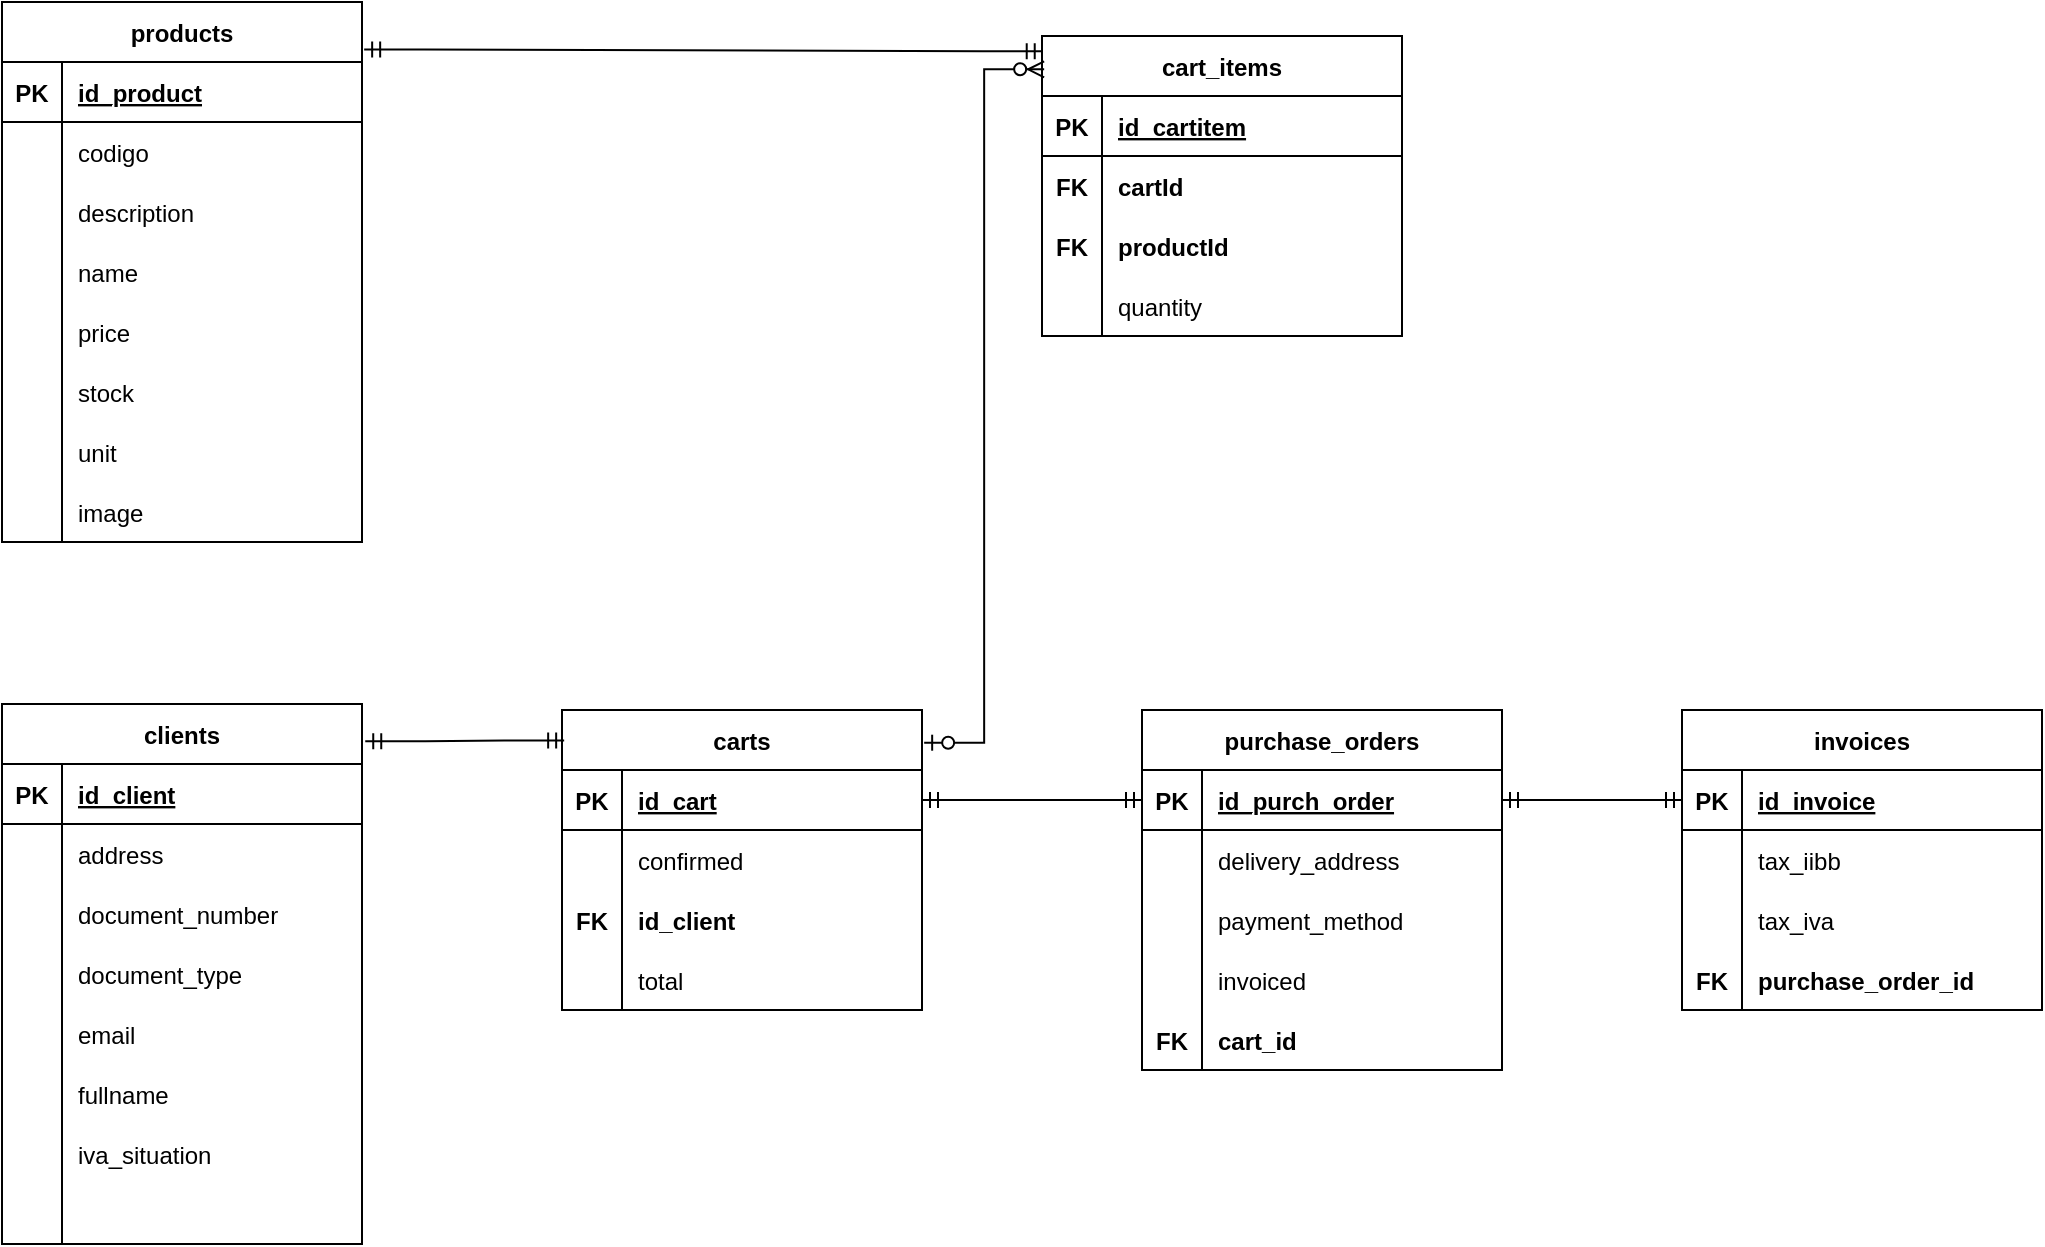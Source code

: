<mxfile version="20.8.10" type="device"><diagram id="C5RBs43oDa-KdzZeNtuy" name="Page-1"><mxGraphModel dx="1461" dy="743" grid="1" gridSize="10" guides="1" tooltips="1" connect="1" arrows="1" fold="1" page="1" pageScale="1" pageWidth="827" pageHeight="1169" math="0" shadow="0"><root><mxCell id="WIyWlLk6GJQsqaUBKTNV-0"/><mxCell id="WIyWlLk6GJQsqaUBKTNV-1" parent="WIyWlLk6GJQsqaUBKTNV-0"/><mxCell id="dg1LwQKGSQpWpgIX93g--13" value="products" style="shape=table;startSize=30;container=1;collapsible=1;childLayout=tableLayout;fixedRows=1;rowLines=0;fontStyle=1;align=center;resizeLast=1;" parent="WIyWlLk6GJQsqaUBKTNV-1" vertex="1"><mxGeometry x="270" y="50" width="180" height="270" as="geometry"/></mxCell><mxCell id="dg1LwQKGSQpWpgIX93g--14" value="" style="shape=tableRow;horizontal=0;startSize=0;swimlaneHead=0;swimlaneBody=0;fillColor=none;collapsible=0;dropTarget=0;points=[[0,0.5],[1,0.5]];portConstraint=eastwest;top=0;left=0;right=0;bottom=1;" parent="dg1LwQKGSQpWpgIX93g--13" vertex="1"><mxGeometry y="30" width="180" height="30" as="geometry"/></mxCell><mxCell id="dg1LwQKGSQpWpgIX93g--15" value="PK" style="shape=partialRectangle;connectable=0;fillColor=none;top=0;left=0;bottom=0;right=0;fontStyle=1;overflow=hidden;" parent="dg1LwQKGSQpWpgIX93g--14" vertex="1"><mxGeometry width="30" height="30" as="geometry"><mxRectangle width="30" height="30" as="alternateBounds"/></mxGeometry></mxCell><mxCell id="dg1LwQKGSQpWpgIX93g--16" value="id_product" style="shape=partialRectangle;connectable=0;fillColor=none;top=0;left=0;bottom=0;right=0;align=left;spacingLeft=6;fontStyle=5;overflow=hidden;" parent="dg1LwQKGSQpWpgIX93g--14" vertex="1"><mxGeometry x="30" width="150" height="30" as="geometry"><mxRectangle width="150" height="30" as="alternateBounds"/></mxGeometry></mxCell><mxCell id="dg1LwQKGSQpWpgIX93g--17" value="" style="shape=tableRow;horizontal=0;startSize=0;swimlaneHead=0;swimlaneBody=0;fillColor=none;collapsible=0;dropTarget=0;points=[[0,0.5],[1,0.5]];portConstraint=eastwest;top=0;left=0;right=0;bottom=0;" parent="dg1LwQKGSQpWpgIX93g--13" vertex="1"><mxGeometry y="60" width="180" height="30" as="geometry"/></mxCell><mxCell id="dg1LwQKGSQpWpgIX93g--18" value="" style="shape=partialRectangle;connectable=0;fillColor=none;top=0;left=0;bottom=0;right=0;editable=1;overflow=hidden;" parent="dg1LwQKGSQpWpgIX93g--17" vertex="1"><mxGeometry width="30" height="30" as="geometry"><mxRectangle width="30" height="30" as="alternateBounds"/></mxGeometry></mxCell><mxCell id="dg1LwQKGSQpWpgIX93g--19" value="codigo" style="shape=partialRectangle;connectable=0;fillColor=none;top=0;left=0;bottom=0;right=0;align=left;spacingLeft=6;overflow=hidden;" parent="dg1LwQKGSQpWpgIX93g--17" vertex="1"><mxGeometry x="30" width="150" height="30" as="geometry"><mxRectangle width="150" height="30" as="alternateBounds"/></mxGeometry></mxCell><mxCell id="dg1LwQKGSQpWpgIX93g--20" value="" style="shape=tableRow;horizontal=0;startSize=0;swimlaneHead=0;swimlaneBody=0;fillColor=none;collapsible=0;dropTarget=0;points=[[0,0.5],[1,0.5]];portConstraint=eastwest;top=0;left=0;right=0;bottom=0;" parent="dg1LwQKGSQpWpgIX93g--13" vertex="1"><mxGeometry y="90" width="180" height="30" as="geometry"/></mxCell><mxCell id="dg1LwQKGSQpWpgIX93g--21" value="" style="shape=partialRectangle;connectable=0;fillColor=none;top=0;left=0;bottom=0;right=0;editable=1;overflow=hidden;" parent="dg1LwQKGSQpWpgIX93g--20" vertex="1"><mxGeometry width="30" height="30" as="geometry"><mxRectangle width="30" height="30" as="alternateBounds"/></mxGeometry></mxCell><mxCell id="dg1LwQKGSQpWpgIX93g--22" value="description" style="shape=partialRectangle;connectable=0;fillColor=none;top=0;left=0;bottom=0;right=0;align=left;spacingLeft=6;overflow=hidden;" parent="dg1LwQKGSQpWpgIX93g--20" vertex="1"><mxGeometry x="30" width="150" height="30" as="geometry"><mxRectangle width="150" height="30" as="alternateBounds"/></mxGeometry></mxCell><mxCell id="dg1LwQKGSQpWpgIX93g--23" value="" style="shape=tableRow;horizontal=0;startSize=0;swimlaneHead=0;swimlaneBody=0;fillColor=none;collapsible=0;dropTarget=0;points=[[0,0.5],[1,0.5]];portConstraint=eastwest;top=0;left=0;right=0;bottom=0;" parent="dg1LwQKGSQpWpgIX93g--13" vertex="1"><mxGeometry y="120" width="180" height="30" as="geometry"/></mxCell><mxCell id="dg1LwQKGSQpWpgIX93g--24" value="" style="shape=partialRectangle;connectable=0;fillColor=none;top=0;left=0;bottom=0;right=0;editable=1;overflow=hidden;" parent="dg1LwQKGSQpWpgIX93g--23" vertex="1"><mxGeometry width="30" height="30" as="geometry"><mxRectangle width="30" height="30" as="alternateBounds"/></mxGeometry></mxCell><mxCell id="dg1LwQKGSQpWpgIX93g--25" value="name" style="shape=partialRectangle;connectable=0;fillColor=none;top=0;left=0;bottom=0;right=0;align=left;spacingLeft=6;overflow=hidden;" parent="dg1LwQKGSQpWpgIX93g--23" vertex="1"><mxGeometry x="30" width="150" height="30" as="geometry"><mxRectangle width="150" height="30" as="alternateBounds"/></mxGeometry></mxCell><mxCell id="KnSRFt2rl6752zIEKB5E-8" style="shape=tableRow;horizontal=0;startSize=0;swimlaneHead=0;swimlaneBody=0;fillColor=none;collapsible=0;dropTarget=0;points=[[0,0.5],[1,0.5]];portConstraint=eastwest;top=0;left=0;right=0;bottom=0;" parent="dg1LwQKGSQpWpgIX93g--13" vertex="1"><mxGeometry y="150" width="180" height="30" as="geometry"/></mxCell><mxCell id="KnSRFt2rl6752zIEKB5E-9" style="shape=partialRectangle;connectable=0;fillColor=none;top=0;left=0;bottom=0;right=0;editable=1;overflow=hidden;" parent="KnSRFt2rl6752zIEKB5E-8" vertex="1"><mxGeometry width="30" height="30" as="geometry"><mxRectangle width="30" height="30" as="alternateBounds"/></mxGeometry></mxCell><mxCell id="KnSRFt2rl6752zIEKB5E-10" value="price" style="shape=partialRectangle;connectable=0;fillColor=none;top=0;left=0;bottom=0;right=0;align=left;spacingLeft=6;overflow=hidden;" parent="KnSRFt2rl6752zIEKB5E-8" vertex="1"><mxGeometry x="30" width="150" height="30" as="geometry"><mxRectangle width="150" height="30" as="alternateBounds"/></mxGeometry></mxCell><mxCell id="KnSRFt2rl6752zIEKB5E-5" style="shape=tableRow;horizontal=0;startSize=0;swimlaneHead=0;swimlaneBody=0;fillColor=none;collapsible=0;dropTarget=0;points=[[0,0.5],[1,0.5]];portConstraint=eastwest;top=0;left=0;right=0;bottom=0;" parent="dg1LwQKGSQpWpgIX93g--13" vertex="1"><mxGeometry y="180" width="180" height="30" as="geometry"/></mxCell><mxCell id="KnSRFt2rl6752zIEKB5E-6" style="shape=partialRectangle;connectable=0;fillColor=none;top=0;left=0;bottom=0;right=0;editable=1;overflow=hidden;" parent="KnSRFt2rl6752zIEKB5E-5" vertex="1"><mxGeometry width="30" height="30" as="geometry"><mxRectangle width="30" height="30" as="alternateBounds"/></mxGeometry></mxCell><mxCell id="KnSRFt2rl6752zIEKB5E-7" value="stock" style="shape=partialRectangle;connectable=0;fillColor=none;top=0;left=0;bottom=0;right=0;align=left;spacingLeft=6;overflow=hidden;" parent="KnSRFt2rl6752zIEKB5E-5" vertex="1"><mxGeometry x="30" width="150" height="30" as="geometry"><mxRectangle width="150" height="30" as="alternateBounds"/></mxGeometry></mxCell><mxCell id="KnSRFt2rl6752zIEKB5E-2" style="shape=tableRow;horizontal=0;startSize=0;swimlaneHead=0;swimlaneBody=0;fillColor=none;collapsible=0;dropTarget=0;points=[[0,0.5],[1,0.5]];portConstraint=eastwest;top=0;left=0;right=0;bottom=0;" parent="dg1LwQKGSQpWpgIX93g--13" vertex="1"><mxGeometry y="210" width="180" height="30" as="geometry"/></mxCell><mxCell id="KnSRFt2rl6752zIEKB5E-3" style="shape=partialRectangle;connectable=0;fillColor=none;top=0;left=0;bottom=0;right=0;editable=1;overflow=hidden;" parent="KnSRFt2rl6752zIEKB5E-2" vertex="1"><mxGeometry width="30" height="30" as="geometry"><mxRectangle width="30" height="30" as="alternateBounds"/></mxGeometry></mxCell><mxCell id="KnSRFt2rl6752zIEKB5E-4" value="unit" style="shape=partialRectangle;connectable=0;fillColor=none;top=0;left=0;bottom=0;right=0;align=left;spacingLeft=6;overflow=hidden;" parent="KnSRFt2rl6752zIEKB5E-2" vertex="1"><mxGeometry x="30" width="150" height="30" as="geometry"><mxRectangle width="150" height="30" as="alternateBounds"/></mxGeometry></mxCell><mxCell id="KnSRFt2rl6752zIEKB5E-24" style="shape=tableRow;horizontal=0;startSize=0;swimlaneHead=0;swimlaneBody=0;fillColor=none;collapsible=0;dropTarget=0;points=[[0,0.5],[1,0.5]];portConstraint=eastwest;top=0;left=0;right=0;bottom=0;" parent="dg1LwQKGSQpWpgIX93g--13" vertex="1"><mxGeometry y="240" width="180" height="30" as="geometry"/></mxCell><mxCell id="KnSRFt2rl6752zIEKB5E-25" value="" style="shape=partialRectangle;connectable=0;fillColor=none;top=0;left=0;bottom=0;right=0;editable=1;overflow=hidden;fontStyle=1" parent="KnSRFt2rl6752zIEKB5E-24" vertex="1"><mxGeometry width="30" height="30" as="geometry"><mxRectangle width="30" height="30" as="alternateBounds"/></mxGeometry></mxCell><mxCell id="KnSRFt2rl6752zIEKB5E-26" value="image" style="shape=partialRectangle;connectable=0;fillColor=none;top=0;left=0;bottom=0;right=0;align=left;spacingLeft=6;overflow=hidden;fontStyle=0" parent="KnSRFt2rl6752zIEKB5E-24" vertex="1"><mxGeometry x="30" width="150" height="30" as="geometry"><mxRectangle width="150" height="30" as="alternateBounds"/></mxGeometry></mxCell><mxCell id="dg1LwQKGSQpWpgIX93g--43" value="clients" style="shape=table;startSize=30;container=1;collapsible=1;childLayout=tableLayout;fixedRows=1;rowLines=0;fontStyle=1;align=center;resizeLast=1;" parent="WIyWlLk6GJQsqaUBKTNV-1" vertex="1"><mxGeometry x="270" y="401" width="180" height="270" as="geometry"/></mxCell><mxCell id="dg1LwQKGSQpWpgIX93g--44" value="" style="shape=tableRow;horizontal=0;startSize=0;swimlaneHead=0;swimlaneBody=0;fillColor=none;collapsible=0;dropTarget=0;points=[[0,0.5],[1,0.5]];portConstraint=eastwest;top=0;left=0;right=0;bottom=1;" parent="dg1LwQKGSQpWpgIX93g--43" vertex="1"><mxGeometry y="30" width="180" height="30" as="geometry"/></mxCell><mxCell id="dg1LwQKGSQpWpgIX93g--45" value="PK" style="shape=partialRectangle;connectable=0;fillColor=none;top=0;left=0;bottom=0;right=0;fontStyle=1;overflow=hidden;" parent="dg1LwQKGSQpWpgIX93g--44" vertex="1"><mxGeometry width="30" height="30" as="geometry"><mxRectangle width="30" height="30" as="alternateBounds"/></mxGeometry></mxCell><mxCell id="dg1LwQKGSQpWpgIX93g--46" value="id_client" style="shape=partialRectangle;connectable=0;fillColor=none;top=0;left=0;bottom=0;right=0;align=left;spacingLeft=6;fontStyle=5;overflow=hidden;" parent="dg1LwQKGSQpWpgIX93g--44" vertex="1"><mxGeometry x="30" width="150" height="30" as="geometry"><mxRectangle width="150" height="30" as="alternateBounds"/></mxGeometry></mxCell><mxCell id="dg1LwQKGSQpWpgIX93g--47" value="" style="shape=tableRow;horizontal=0;startSize=0;swimlaneHead=0;swimlaneBody=0;fillColor=none;collapsible=0;dropTarget=0;points=[[0,0.5],[1,0.5]];portConstraint=eastwest;top=0;left=0;right=0;bottom=0;" parent="dg1LwQKGSQpWpgIX93g--43" vertex="1"><mxGeometry y="60" width="180" height="30" as="geometry"/></mxCell><mxCell id="dg1LwQKGSQpWpgIX93g--48" value="" style="shape=partialRectangle;connectable=0;fillColor=none;top=0;left=0;bottom=0;right=0;editable=1;overflow=hidden;" parent="dg1LwQKGSQpWpgIX93g--47" vertex="1"><mxGeometry width="30" height="30" as="geometry"><mxRectangle width="30" height="30" as="alternateBounds"/></mxGeometry></mxCell><mxCell id="dg1LwQKGSQpWpgIX93g--49" value="address" style="shape=partialRectangle;connectable=0;fillColor=none;top=0;left=0;bottom=0;right=0;align=left;spacingLeft=6;overflow=hidden;" parent="dg1LwQKGSQpWpgIX93g--47" vertex="1"><mxGeometry x="30" width="150" height="30" as="geometry"><mxRectangle width="150" height="30" as="alternateBounds"/></mxGeometry></mxCell><mxCell id="dg1LwQKGSQpWpgIX93g--50" value="" style="shape=tableRow;horizontal=0;startSize=0;swimlaneHead=0;swimlaneBody=0;fillColor=none;collapsible=0;dropTarget=0;points=[[0,0.5],[1,0.5]];portConstraint=eastwest;top=0;left=0;right=0;bottom=0;" parent="dg1LwQKGSQpWpgIX93g--43" vertex="1"><mxGeometry y="90" width="180" height="30" as="geometry"/></mxCell><mxCell id="dg1LwQKGSQpWpgIX93g--51" value="" style="shape=partialRectangle;connectable=0;fillColor=none;top=0;left=0;bottom=0;right=0;editable=1;overflow=hidden;" parent="dg1LwQKGSQpWpgIX93g--50" vertex="1"><mxGeometry width="30" height="30" as="geometry"><mxRectangle width="30" height="30" as="alternateBounds"/></mxGeometry></mxCell><mxCell id="dg1LwQKGSQpWpgIX93g--52" value="document_number" style="shape=partialRectangle;connectable=0;fillColor=none;top=0;left=0;bottom=0;right=0;align=left;spacingLeft=6;overflow=hidden;" parent="dg1LwQKGSQpWpgIX93g--50" vertex="1"><mxGeometry x="30" width="150" height="30" as="geometry"><mxRectangle width="150" height="30" as="alternateBounds"/></mxGeometry></mxCell><mxCell id="dg1LwQKGSQpWpgIX93g--53" value="" style="shape=tableRow;horizontal=0;startSize=0;swimlaneHead=0;swimlaneBody=0;fillColor=none;collapsible=0;dropTarget=0;points=[[0,0.5],[1,0.5]];portConstraint=eastwest;top=0;left=0;right=0;bottom=0;" parent="dg1LwQKGSQpWpgIX93g--43" vertex="1"><mxGeometry y="120" width="180" height="30" as="geometry"/></mxCell><mxCell id="dg1LwQKGSQpWpgIX93g--54" value="" style="shape=partialRectangle;connectable=0;fillColor=none;top=0;left=0;bottom=0;right=0;editable=1;overflow=hidden;" parent="dg1LwQKGSQpWpgIX93g--53" vertex="1"><mxGeometry width="30" height="30" as="geometry"><mxRectangle width="30" height="30" as="alternateBounds"/></mxGeometry></mxCell><mxCell id="dg1LwQKGSQpWpgIX93g--55" value="document_type" style="shape=partialRectangle;connectable=0;fillColor=none;top=0;left=0;bottom=0;right=0;align=left;spacingLeft=6;overflow=hidden;" parent="dg1LwQKGSQpWpgIX93g--53" vertex="1"><mxGeometry x="30" width="150" height="30" as="geometry"><mxRectangle width="150" height="30" as="alternateBounds"/></mxGeometry></mxCell><mxCell id="KnSRFt2rl6752zIEKB5E-17" style="shape=tableRow;horizontal=0;startSize=0;swimlaneHead=0;swimlaneBody=0;fillColor=none;collapsible=0;dropTarget=0;points=[[0,0.5],[1,0.5]];portConstraint=eastwest;top=0;left=0;right=0;bottom=0;" parent="dg1LwQKGSQpWpgIX93g--43" vertex="1"><mxGeometry y="150" width="180" height="30" as="geometry"/></mxCell><mxCell id="KnSRFt2rl6752zIEKB5E-18" style="shape=partialRectangle;connectable=0;fillColor=none;top=0;left=0;bottom=0;right=0;editable=1;overflow=hidden;" parent="KnSRFt2rl6752zIEKB5E-17" vertex="1"><mxGeometry width="30" height="30" as="geometry"><mxRectangle width="30" height="30" as="alternateBounds"/></mxGeometry></mxCell><mxCell id="KnSRFt2rl6752zIEKB5E-19" value="email" style="shape=partialRectangle;connectable=0;fillColor=none;top=0;left=0;bottom=0;right=0;align=left;spacingLeft=6;overflow=hidden;" parent="KnSRFt2rl6752zIEKB5E-17" vertex="1"><mxGeometry x="30" width="150" height="30" as="geometry"><mxRectangle width="150" height="30" as="alternateBounds"/></mxGeometry></mxCell><mxCell id="KnSRFt2rl6752zIEKB5E-14" style="shape=tableRow;horizontal=0;startSize=0;swimlaneHead=0;swimlaneBody=0;fillColor=none;collapsible=0;dropTarget=0;points=[[0,0.5],[1,0.5]];portConstraint=eastwest;top=0;left=0;right=0;bottom=0;" parent="dg1LwQKGSQpWpgIX93g--43" vertex="1"><mxGeometry y="180" width="180" height="30" as="geometry"/></mxCell><mxCell id="KnSRFt2rl6752zIEKB5E-15" style="shape=partialRectangle;connectable=0;fillColor=none;top=0;left=0;bottom=0;right=0;editable=1;overflow=hidden;" parent="KnSRFt2rl6752zIEKB5E-14" vertex="1"><mxGeometry width="30" height="30" as="geometry"><mxRectangle width="30" height="30" as="alternateBounds"/></mxGeometry></mxCell><mxCell id="KnSRFt2rl6752zIEKB5E-16" value="fullname" style="shape=partialRectangle;connectable=0;fillColor=none;top=0;left=0;bottom=0;right=0;align=left;spacingLeft=6;overflow=hidden;" parent="KnSRFt2rl6752zIEKB5E-14" vertex="1"><mxGeometry x="30" width="150" height="30" as="geometry"><mxRectangle width="150" height="30" as="alternateBounds"/></mxGeometry></mxCell><mxCell id="KnSRFt2rl6752zIEKB5E-11" style="shape=tableRow;horizontal=0;startSize=0;swimlaneHead=0;swimlaneBody=0;fillColor=none;collapsible=0;dropTarget=0;points=[[0,0.5],[1,0.5]];portConstraint=eastwest;top=0;left=0;right=0;bottom=0;" parent="dg1LwQKGSQpWpgIX93g--43" vertex="1"><mxGeometry y="210" width="180" height="30" as="geometry"/></mxCell><mxCell id="KnSRFt2rl6752zIEKB5E-12" style="shape=partialRectangle;connectable=0;fillColor=none;top=0;left=0;bottom=0;right=0;editable=1;overflow=hidden;" parent="KnSRFt2rl6752zIEKB5E-11" vertex="1"><mxGeometry width="30" height="30" as="geometry"><mxRectangle width="30" height="30" as="alternateBounds"/></mxGeometry></mxCell><mxCell id="KnSRFt2rl6752zIEKB5E-13" value="iva_situation" style="shape=partialRectangle;connectable=0;fillColor=none;top=0;left=0;bottom=0;right=0;align=left;spacingLeft=6;overflow=hidden;" parent="KnSRFt2rl6752zIEKB5E-11" vertex="1"><mxGeometry x="30" width="150" height="30" as="geometry"><mxRectangle width="150" height="30" as="alternateBounds"/></mxGeometry></mxCell><mxCell id="KnSRFt2rl6752zIEKB5E-27" style="shape=tableRow;horizontal=0;startSize=0;swimlaneHead=0;swimlaneBody=0;fillColor=none;collapsible=0;dropTarget=0;points=[[0,0.5],[1,0.5]];portConstraint=eastwest;top=0;left=0;right=0;bottom=0;" parent="dg1LwQKGSQpWpgIX93g--43" vertex="1"><mxGeometry y="240" width="180" height="30" as="geometry"/></mxCell><mxCell id="KnSRFt2rl6752zIEKB5E-28" value="" style="shape=partialRectangle;connectable=0;fillColor=none;top=0;left=0;bottom=0;right=0;editable=1;overflow=hidden;fontStyle=1" parent="KnSRFt2rl6752zIEKB5E-27" vertex="1"><mxGeometry width="30" height="30" as="geometry"><mxRectangle width="30" height="30" as="alternateBounds"/></mxGeometry></mxCell><mxCell id="KnSRFt2rl6752zIEKB5E-29" value="" style="shape=partialRectangle;connectable=0;fillColor=none;top=0;left=0;bottom=0;right=0;align=left;spacingLeft=6;overflow=hidden;" parent="KnSRFt2rl6752zIEKB5E-27" vertex="1"><mxGeometry x="30" width="150" height="30" as="geometry"><mxRectangle width="150" height="30" as="alternateBounds"/></mxGeometry></mxCell><mxCell id="dg1LwQKGSQpWpgIX93g--133" value="carts" style="shape=table;startSize=30;container=1;collapsible=1;childLayout=tableLayout;fixedRows=1;rowLines=0;fontStyle=1;align=center;resizeLast=1;" parent="WIyWlLk6GJQsqaUBKTNV-1" vertex="1"><mxGeometry x="550" y="404" width="180" height="150" as="geometry"/></mxCell><mxCell id="dg1LwQKGSQpWpgIX93g--134" value="" style="shape=tableRow;horizontal=0;startSize=0;swimlaneHead=0;swimlaneBody=0;fillColor=none;collapsible=0;dropTarget=0;points=[[0,0.5],[1,0.5]];portConstraint=eastwest;top=0;left=0;right=0;bottom=1;" parent="dg1LwQKGSQpWpgIX93g--133" vertex="1"><mxGeometry y="30" width="180" height="30" as="geometry"/></mxCell><mxCell id="dg1LwQKGSQpWpgIX93g--135" value="PK" style="shape=partialRectangle;connectable=0;fillColor=none;top=0;left=0;bottom=0;right=0;fontStyle=1;overflow=hidden;" parent="dg1LwQKGSQpWpgIX93g--134" vertex="1"><mxGeometry width="30" height="30" as="geometry"><mxRectangle width="30" height="30" as="alternateBounds"/></mxGeometry></mxCell><mxCell id="dg1LwQKGSQpWpgIX93g--136" value="id_cart" style="shape=partialRectangle;connectable=0;fillColor=none;top=0;left=0;bottom=0;right=0;align=left;spacingLeft=6;fontStyle=5;overflow=hidden;" parent="dg1LwQKGSQpWpgIX93g--134" vertex="1"><mxGeometry x="30" width="150" height="30" as="geometry"><mxRectangle width="150" height="30" as="alternateBounds"/></mxGeometry></mxCell><mxCell id="dg1LwQKGSQpWpgIX93g--137" value="" style="shape=tableRow;horizontal=0;startSize=0;swimlaneHead=0;swimlaneBody=0;fillColor=none;collapsible=0;dropTarget=0;points=[[0,0.5],[1,0.5]];portConstraint=eastwest;top=0;left=0;right=0;bottom=0;" parent="dg1LwQKGSQpWpgIX93g--133" vertex="1"><mxGeometry y="60" width="180" height="30" as="geometry"/></mxCell><mxCell id="dg1LwQKGSQpWpgIX93g--138" value="" style="shape=partialRectangle;connectable=0;fillColor=none;top=0;left=0;bottom=0;right=0;editable=1;overflow=hidden;" parent="dg1LwQKGSQpWpgIX93g--137" vertex="1"><mxGeometry width="30" height="30" as="geometry"><mxRectangle width="30" height="30" as="alternateBounds"/></mxGeometry></mxCell><mxCell id="dg1LwQKGSQpWpgIX93g--139" value="confirmed" style="shape=partialRectangle;connectable=0;fillColor=none;top=0;left=0;bottom=0;right=0;align=left;spacingLeft=6;overflow=hidden;" parent="dg1LwQKGSQpWpgIX93g--137" vertex="1"><mxGeometry x="30" width="150" height="30" as="geometry"><mxRectangle width="150" height="30" as="alternateBounds"/></mxGeometry></mxCell><mxCell id="dg1LwQKGSQpWpgIX93g--140" value="" style="shape=tableRow;horizontal=0;startSize=0;swimlaneHead=0;swimlaneBody=0;fillColor=none;collapsible=0;dropTarget=0;points=[[0,0.5],[1,0.5]];portConstraint=eastwest;top=0;left=0;right=0;bottom=0;" parent="dg1LwQKGSQpWpgIX93g--133" vertex="1"><mxGeometry y="90" width="180" height="30" as="geometry"/></mxCell><mxCell id="dg1LwQKGSQpWpgIX93g--141" value="FK" style="shape=partialRectangle;connectable=0;fillColor=none;top=0;left=0;bottom=0;right=0;editable=1;overflow=hidden;fontStyle=1" parent="dg1LwQKGSQpWpgIX93g--140" vertex="1"><mxGeometry width="30" height="30" as="geometry"><mxRectangle width="30" height="30" as="alternateBounds"/></mxGeometry></mxCell><mxCell id="dg1LwQKGSQpWpgIX93g--142" value="id_client" style="shape=partialRectangle;connectable=0;fillColor=none;top=0;left=0;bottom=0;right=0;align=left;spacingLeft=6;overflow=hidden;fontStyle=1" parent="dg1LwQKGSQpWpgIX93g--140" vertex="1"><mxGeometry x="30" width="150" height="30" as="geometry"><mxRectangle width="150" height="30" as="alternateBounds"/></mxGeometry></mxCell><mxCell id="dg1LwQKGSQpWpgIX93g--143" value="" style="shape=tableRow;horizontal=0;startSize=0;swimlaneHead=0;swimlaneBody=0;fillColor=none;collapsible=0;dropTarget=0;points=[[0,0.5],[1,0.5]];portConstraint=eastwest;top=0;left=0;right=0;bottom=0;" parent="dg1LwQKGSQpWpgIX93g--133" vertex="1"><mxGeometry y="120" width="180" height="30" as="geometry"/></mxCell><mxCell id="dg1LwQKGSQpWpgIX93g--144" value="" style="shape=partialRectangle;connectable=0;fillColor=none;top=0;left=0;bottom=0;right=0;editable=1;overflow=hidden;" parent="dg1LwQKGSQpWpgIX93g--143" vertex="1"><mxGeometry width="30" height="30" as="geometry"><mxRectangle width="30" height="30" as="alternateBounds"/></mxGeometry></mxCell><mxCell id="dg1LwQKGSQpWpgIX93g--145" value="total" style="shape=partialRectangle;connectable=0;fillColor=none;top=0;left=0;bottom=0;right=0;align=left;spacingLeft=6;overflow=hidden;" parent="dg1LwQKGSQpWpgIX93g--143" vertex="1"><mxGeometry x="30" width="150" height="30" as="geometry"><mxRectangle width="150" height="30" as="alternateBounds"/></mxGeometry></mxCell><mxCell id="dg1LwQKGSQpWpgIX93g--146" value="cart_items" style="shape=table;startSize=30;container=1;collapsible=1;childLayout=tableLayout;fixedRows=1;rowLines=0;fontStyle=1;align=center;resizeLast=1;" parent="WIyWlLk6GJQsqaUBKTNV-1" vertex="1"><mxGeometry x="790" y="67" width="180" height="150" as="geometry"/></mxCell><mxCell id="dg1LwQKGSQpWpgIX93g--147" value="" style="shape=tableRow;horizontal=0;startSize=0;swimlaneHead=0;swimlaneBody=0;fillColor=none;collapsible=0;dropTarget=0;points=[[0,0.5],[1,0.5]];portConstraint=eastwest;top=0;left=0;right=0;bottom=1;" parent="dg1LwQKGSQpWpgIX93g--146" vertex="1"><mxGeometry y="30" width="180" height="30" as="geometry"/></mxCell><mxCell id="dg1LwQKGSQpWpgIX93g--148" value="PK" style="shape=partialRectangle;connectable=0;fillColor=none;top=0;left=0;bottom=0;right=0;fontStyle=1;overflow=hidden;" parent="dg1LwQKGSQpWpgIX93g--147" vertex="1"><mxGeometry width="30" height="30" as="geometry"><mxRectangle width="30" height="30" as="alternateBounds"/></mxGeometry></mxCell><mxCell id="dg1LwQKGSQpWpgIX93g--149" value="id_cartitem" style="shape=partialRectangle;connectable=0;fillColor=none;top=0;left=0;bottom=0;right=0;align=left;spacingLeft=6;fontStyle=5;overflow=hidden;" parent="dg1LwQKGSQpWpgIX93g--147" vertex="1"><mxGeometry x="30" width="150" height="30" as="geometry"><mxRectangle width="150" height="30" as="alternateBounds"/></mxGeometry></mxCell><mxCell id="dg1LwQKGSQpWpgIX93g--150" value="" style="shape=tableRow;horizontal=0;startSize=0;swimlaneHead=0;swimlaneBody=0;fillColor=none;collapsible=0;dropTarget=0;points=[[0,0.5],[1,0.5]];portConstraint=eastwest;top=0;left=0;right=0;bottom=0;" parent="dg1LwQKGSQpWpgIX93g--146" vertex="1"><mxGeometry y="60" width="180" height="30" as="geometry"/></mxCell><mxCell id="dg1LwQKGSQpWpgIX93g--151" value="FK" style="shape=partialRectangle;connectable=0;fillColor=none;top=0;left=0;bottom=0;right=0;editable=1;overflow=hidden;fontStyle=1" parent="dg1LwQKGSQpWpgIX93g--150" vertex="1"><mxGeometry width="30" height="30" as="geometry"><mxRectangle width="30" height="30" as="alternateBounds"/></mxGeometry></mxCell><mxCell id="dg1LwQKGSQpWpgIX93g--152" value="cartId" style="shape=partialRectangle;connectable=0;fillColor=none;top=0;left=0;bottom=0;right=0;align=left;spacingLeft=6;overflow=hidden;fontStyle=1" parent="dg1LwQKGSQpWpgIX93g--150" vertex="1"><mxGeometry x="30" width="150" height="30" as="geometry"><mxRectangle width="150" height="30" as="alternateBounds"/></mxGeometry></mxCell><mxCell id="dg1LwQKGSQpWpgIX93g--153" value="" style="shape=tableRow;horizontal=0;startSize=0;swimlaneHead=0;swimlaneBody=0;fillColor=none;collapsible=0;dropTarget=0;points=[[0,0.5],[1,0.5]];portConstraint=eastwest;top=0;left=0;right=0;bottom=0;" parent="dg1LwQKGSQpWpgIX93g--146" vertex="1"><mxGeometry y="90" width="180" height="30" as="geometry"/></mxCell><mxCell id="dg1LwQKGSQpWpgIX93g--154" value="FK" style="shape=partialRectangle;connectable=0;fillColor=none;top=0;left=0;bottom=0;right=0;editable=1;overflow=hidden;fontStyle=1" parent="dg1LwQKGSQpWpgIX93g--153" vertex="1"><mxGeometry width="30" height="30" as="geometry"><mxRectangle width="30" height="30" as="alternateBounds"/></mxGeometry></mxCell><mxCell id="dg1LwQKGSQpWpgIX93g--155" value="productId" style="shape=partialRectangle;connectable=0;fillColor=none;top=0;left=0;bottom=0;right=0;align=left;spacingLeft=6;overflow=hidden;fontStyle=1" parent="dg1LwQKGSQpWpgIX93g--153" vertex="1"><mxGeometry x="30" width="150" height="30" as="geometry"><mxRectangle width="150" height="30" as="alternateBounds"/></mxGeometry></mxCell><mxCell id="dg1LwQKGSQpWpgIX93g--156" value="" style="shape=tableRow;horizontal=0;startSize=0;swimlaneHead=0;swimlaneBody=0;fillColor=none;collapsible=0;dropTarget=0;points=[[0,0.5],[1,0.5]];portConstraint=eastwest;top=0;left=0;right=0;bottom=0;" parent="dg1LwQKGSQpWpgIX93g--146" vertex="1"><mxGeometry y="120" width="180" height="30" as="geometry"/></mxCell><mxCell id="dg1LwQKGSQpWpgIX93g--157" value="" style="shape=partialRectangle;connectable=0;fillColor=none;top=0;left=0;bottom=0;right=0;editable=1;overflow=hidden;" parent="dg1LwQKGSQpWpgIX93g--156" vertex="1"><mxGeometry width="30" height="30" as="geometry"><mxRectangle width="30" height="30" as="alternateBounds"/></mxGeometry></mxCell><mxCell id="dg1LwQKGSQpWpgIX93g--158" value="quantity" style="shape=partialRectangle;connectable=0;fillColor=none;top=0;left=0;bottom=0;right=0;align=left;spacingLeft=6;overflow=hidden;" parent="dg1LwQKGSQpWpgIX93g--156" vertex="1"><mxGeometry x="30" width="150" height="30" as="geometry"><mxRectangle width="150" height="30" as="alternateBounds"/></mxGeometry></mxCell><mxCell id="dg1LwQKGSQpWpgIX93g--159" value="purchase_orders" style="shape=table;startSize=30;container=1;collapsible=1;childLayout=tableLayout;fixedRows=1;rowLines=0;fontStyle=1;align=center;resizeLast=1;" parent="WIyWlLk6GJQsqaUBKTNV-1" vertex="1"><mxGeometry x="840" y="404" width="180" height="180" as="geometry"/></mxCell><mxCell id="dg1LwQKGSQpWpgIX93g--160" value="" style="shape=tableRow;horizontal=0;startSize=0;swimlaneHead=0;swimlaneBody=0;fillColor=none;collapsible=0;dropTarget=0;points=[[0,0.5],[1,0.5]];portConstraint=eastwest;top=0;left=0;right=0;bottom=1;" parent="dg1LwQKGSQpWpgIX93g--159" vertex="1"><mxGeometry y="30" width="180" height="30" as="geometry"/></mxCell><mxCell id="dg1LwQKGSQpWpgIX93g--161" value="PK" style="shape=partialRectangle;connectable=0;fillColor=none;top=0;left=0;bottom=0;right=0;fontStyle=1;overflow=hidden;" parent="dg1LwQKGSQpWpgIX93g--160" vertex="1"><mxGeometry width="30" height="30" as="geometry"><mxRectangle width="30" height="30" as="alternateBounds"/></mxGeometry></mxCell><mxCell id="dg1LwQKGSQpWpgIX93g--162" value="id_purch_order" style="shape=partialRectangle;connectable=0;fillColor=none;top=0;left=0;bottom=0;right=0;align=left;spacingLeft=6;fontStyle=5;overflow=hidden;" parent="dg1LwQKGSQpWpgIX93g--160" vertex="1"><mxGeometry x="30" width="150" height="30" as="geometry"><mxRectangle width="150" height="30" as="alternateBounds"/></mxGeometry></mxCell><mxCell id="dg1LwQKGSQpWpgIX93g--163" value="" style="shape=tableRow;horizontal=0;startSize=0;swimlaneHead=0;swimlaneBody=0;fillColor=none;collapsible=0;dropTarget=0;points=[[0,0.5],[1,0.5]];portConstraint=eastwest;top=0;left=0;right=0;bottom=0;" parent="dg1LwQKGSQpWpgIX93g--159" vertex="1"><mxGeometry y="60" width="180" height="30" as="geometry"/></mxCell><mxCell id="dg1LwQKGSQpWpgIX93g--164" value="" style="shape=partialRectangle;connectable=0;fillColor=none;top=0;left=0;bottom=0;right=0;editable=1;overflow=hidden;" parent="dg1LwQKGSQpWpgIX93g--163" vertex="1"><mxGeometry width="30" height="30" as="geometry"><mxRectangle width="30" height="30" as="alternateBounds"/></mxGeometry></mxCell><mxCell id="dg1LwQKGSQpWpgIX93g--165" value="delivery_address" style="shape=partialRectangle;connectable=0;fillColor=none;top=0;left=0;bottom=0;right=0;align=left;spacingLeft=6;overflow=hidden;" parent="dg1LwQKGSQpWpgIX93g--163" vertex="1"><mxGeometry x="30" width="150" height="30" as="geometry"><mxRectangle width="150" height="30" as="alternateBounds"/></mxGeometry></mxCell><mxCell id="dg1LwQKGSQpWpgIX93g--166" value="" style="shape=tableRow;horizontal=0;startSize=0;swimlaneHead=0;swimlaneBody=0;fillColor=none;collapsible=0;dropTarget=0;points=[[0,0.5],[1,0.5]];portConstraint=eastwest;top=0;left=0;right=0;bottom=0;" parent="dg1LwQKGSQpWpgIX93g--159" vertex="1"><mxGeometry y="90" width="180" height="30" as="geometry"/></mxCell><mxCell id="dg1LwQKGSQpWpgIX93g--167" value="" style="shape=partialRectangle;connectable=0;fillColor=none;top=0;left=0;bottom=0;right=0;editable=1;overflow=hidden;" parent="dg1LwQKGSQpWpgIX93g--166" vertex="1"><mxGeometry width="30" height="30" as="geometry"><mxRectangle width="30" height="30" as="alternateBounds"/></mxGeometry></mxCell><mxCell id="dg1LwQKGSQpWpgIX93g--168" value="payment_method" style="shape=partialRectangle;connectable=0;fillColor=none;top=0;left=0;bottom=0;right=0;align=left;spacingLeft=6;overflow=hidden;" parent="dg1LwQKGSQpWpgIX93g--166" vertex="1"><mxGeometry x="30" width="150" height="30" as="geometry"><mxRectangle width="150" height="30" as="alternateBounds"/></mxGeometry></mxCell><mxCell id="dg1LwQKGSQpWpgIX93g--169" value="" style="shape=tableRow;horizontal=0;startSize=0;swimlaneHead=0;swimlaneBody=0;fillColor=none;collapsible=0;dropTarget=0;points=[[0,0.5],[1,0.5]];portConstraint=eastwest;top=0;left=0;right=0;bottom=0;" parent="dg1LwQKGSQpWpgIX93g--159" vertex="1"><mxGeometry y="120" width="180" height="30" as="geometry"/></mxCell><mxCell id="dg1LwQKGSQpWpgIX93g--170" value="" style="shape=partialRectangle;connectable=0;fillColor=none;top=0;left=0;bottom=0;right=0;editable=1;overflow=hidden;fontStyle=1" parent="dg1LwQKGSQpWpgIX93g--169" vertex="1"><mxGeometry width="30" height="30" as="geometry"><mxRectangle width="30" height="30" as="alternateBounds"/></mxGeometry></mxCell><mxCell id="dg1LwQKGSQpWpgIX93g--171" value="invoiced" style="shape=partialRectangle;connectable=0;fillColor=none;top=0;left=0;bottom=0;right=0;align=left;spacingLeft=6;overflow=hidden;fontStyle=0" parent="dg1LwQKGSQpWpgIX93g--169" vertex="1"><mxGeometry x="30" width="150" height="30" as="geometry"><mxRectangle width="150" height="30" as="alternateBounds"/></mxGeometry></mxCell><mxCell id="5zHSOBiS88kKx_LswiRp-1" value="" style="shape=tableRow;horizontal=0;startSize=0;swimlaneHead=0;swimlaneBody=0;fillColor=none;collapsible=0;dropTarget=0;points=[[0,0.5],[1,0.5]];portConstraint=eastwest;top=0;left=0;right=0;bottom=0;" parent="dg1LwQKGSQpWpgIX93g--159" vertex="1"><mxGeometry y="150" width="180" height="30" as="geometry"/></mxCell><mxCell id="5zHSOBiS88kKx_LswiRp-2" value="FK" style="shape=partialRectangle;connectable=0;fillColor=none;top=0;left=0;bottom=0;right=0;editable=1;overflow=hidden;fontStyle=1" parent="5zHSOBiS88kKx_LswiRp-1" vertex="1"><mxGeometry width="30" height="30" as="geometry"><mxRectangle width="30" height="30" as="alternateBounds"/></mxGeometry></mxCell><mxCell id="5zHSOBiS88kKx_LswiRp-3" value="cart_id" style="shape=partialRectangle;connectable=0;fillColor=none;top=0;left=0;bottom=0;right=0;align=left;spacingLeft=6;overflow=hidden;fontStyle=1" parent="5zHSOBiS88kKx_LswiRp-1" vertex="1"><mxGeometry x="30" width="150" height="30" as="geometry"><mxRectangle width="150" height="30" as="alternateBounds"/></mxGeometry></mxCell><mxCell id="dg1LwQKGSQpWpgIX93g--172" value="invoices" style="shape=table;startSize=30;container=1;collapsible=1;childLayout=tableLayout;fixedRows=1;rowLines=0;fontStyle=1;align=center;resizeLast=1;" parent="WIyWlLk6GJQsqaUBKTNV-1" vertex="1"><mxGeometry x="1110" y="404" width="180" height="150" as="geometry"/></mxCell><mxCell id="dg1LwQKGSQpWpgIX93g--173" value="" style="shape=tableRow;horizontal=0;startSize=0;swimlaneHead=0;swimlaneBody=0;fillColor=none;collapsible=0;dropTarget=0;points=[[0,0.5],[1,0.5]];portConstraint=eastwest;top=0;left=0;right=0;bottom=1;" parent="dg1LwQKGSQpWpgIX93g--172" vertex="1"><mxGeometry y="30" width="180" height="30" as="geometry"/></mxCell><mxCell id="dg1LwQKGSQpWpgIX93g--174" value="PK" style="shape=partialRectangle;connectable=0;fillColor=none;top=0;left=0;bottom=0;right=0;fontStyle=1;overflow=hidden;" parent="dg1LwQKGSQpWpgIX93g--173" vertex="1"><mxGeometry width="30" height="30" as="geometry"><mxRectangle width="30" height="30" as="alternateBounds"/></mxGeometry></mxCell><mxCell id="dg1LwQKGSQpWpgIX93g--175" value="id_invoice" style="shape=partialRectangle;connectable=0;fillColor=none;top=0;left=0;bottom=0;right=0;align=left;spacingLeft=6;fontStyle=5;overflow=hidden;" parent="dg1LwQKGSQpWpgIX93g--173" vertex="1"><mxGeometry x="30" width="150" height="30" as="geometry"><mxRectangle width="150" height="30" as="alternateBounds"/></mxGeometry></mxCell><mxCell id="dg1LwQKGSQpWpgIX93g--176" value="" style="shape=tableRow;horizontal=0;startSize=0;swimlaneHead=0;swimlaneBody=0;fillColor=none;collapsible=0;dropTarget=0;points=[[0,0.5],[1,0.5]];portConstraint=eastwest;top=0;left=0;right=0;bottom=0;" parent="dg1LwQKGSQpWpgIX93g--172" vertex="1"><mxGeometry y="60" width="180" height="30" as="geometry"/></mxCell><mxCell id="dg1LwQKGSQpWpgIX93g--177" value="" style="shape=partialRectangle;connectable=0;fillColor=none;top=0;left=0;bottom=0;right=0;editable=1;overflow=hidden;" parent="dg1LwQKGSQpWpgIX93g--176" vertex="1"><mxGeometry width="30" height="30" as="geometry"><mxRectangle width="30" height="30" as="alternateBounds"/></mxGeometry></mxCell><mxCell id="dg1LwQKGSQpWpgIX93g--178" value="tax_iibb" style="shape=partialRectangle;connectable=0;fillColor=none;top=0;left=0;bottom=0;right=0;align=left;spacingLeft=6;overflow=hidden;" parent="dg1LwQKGSQpWpgIX93g--176" vertex="1"><mxGeometry x="30" width="150" height="30" as="geometry"><mxRectangle width="150" height="30" as="alternateBounds"/></mxGeometry></mxCell><mxCell id="dg1LwQKGSQpWpgIX93g--179" value="" style="shape=tableRow;horizontal=0;startSize=0;swimlaneHead=0;swimlaneBody=0;fillColor=none;collapsible=0;dropTarget=0;points=[[0,0.5],[1,0.5]];portConstraint=eastwest;top=0;left=0;right=0;bottom=0;" parent="dg1LwQKGSQpWpgIX93g--172" vertex="1"><mxGeometry y="90" width="180" height="30" as="geometry"/></mxCell><mxCell id="dg1LwQKGSQpWpgIX93g--180" value="" style="shape=partialRectangle;connectable=0;fillColor=none;top=0;left=0;bottom=0;right=0;editable=1;overflow=hidden;" parent="dg1LwQKGSQpWpgIX93g--179" vertex="1"><mxGeometry width="30" height="30" as="geometry"><mxRectangle width="30" height="30" as="alternateBounds"/></mxGeometry></mxCell><mxCell id="dg1LwQKGSQpWpgIX93g--181" value="tax_iva" style="shape=partialRectangle;connectable=0;fillColor=none;top=0;left=0;bottom=0;right=0;align=left;spacingLeft=6;overflow=hidden;" parent="dg1LwQKGSQpWpgIX93g--179" vertex="1"><mxGeometry x="30" width="150" height="30" as="geometry"><mxRectangle width="150" height="30" as="alternateBounds"/></mxGeometry></mxCell><mxCell id="dg1LwQKGSQpWpgIX93g--182" value="" style="shape=tableRow;horizontal=0;startSize=0;swimlaneHead=0;swimlaneBody=0;fillColor=none;collapsible=0;dropTarget=0;points=[[0,0.5],[1,0.5]];portConstraint=eastwest;top=0;left=0;right=0;bottom=0;" parent="dg1LwQKGSQpWpgIX93g--172" vertex="1"><mxGeometry y="120" width="180" height="30" as="geometry"/></mxCell><mxCell id="dg1LwQKGSQpWpgIX93g--183" value="FK" style="shape=partialRectangle;connectable=0;fillColor=none;top=0;left=0;bottom=0;right=0;editable=1;overflow=hidden;fontStyle=1" parent="dg1LwQKGSQpWpgIX93g--182" vertex="1"><mxGeometry width="30" height="30" as="geometry"><mxRectangle width="30" height="30" as="alternateBounds"/></mxGeometry></mxCell><mxCell id="dg1LwQKGSQpWpgIX93g--184" value="purchase_order_id" style="shape=partialRectangle;connectable=0;fillColor=none;top=0;left=0;bottom=0;right=0;align=left;spacingLeft=6;overflow=hidden;fontStyle=1" parent="dg1LwQKGSQpWpgIX93g--182" vertex="1"><mxGeometry x="30" width="150" height="30" as="geometry"><mxRectangle width="150" height="30" as="alternateBounds"/></mxGeometry></mxCell><mxCell id="KnSRFt2rl6752zIEKB5E-21" value="" style="edgeStyle=entityRelationEdgeStyle;fontSize=12;html=1;endArrow=ERmandOne;startArrow=ERmandOne;rounded=0;exitX=1.009;exitY=0.069;exitDx=0;exitDy=0;exitPerimeter=0;entryX=0.006;entryY=0.102;entryDx=0;entryDy=0;entryPerimeter=0;" parent="WIyWlLk6GJQsqaUBKTNV-1" source="dg1LwQKGSQpWpgIX93g--43" target="dg1LwQKGSQpWpgIX93g--133" edge="1"><mxGeometry width="100" height="100" relative="1" as="geometry"><mxPoint x="560" y="390" as="sourcePoint"/><mxPoint x="660" y="290" as="targetPoint"/></mxGeometry></mxCell><mxCell id="KnSRFt2rl6752zIEKB5E-22" value="" style="edgeStyle=entityRelationEdgeStyle;fontSize=12;html=1;endArrow=ERzeroToMany;startArrow=ERzeroToOne;rounded=0;exitX=1.006;exitY=0.109;exitDx=0;exitDy=0;exitPerimeter=0;entryX=0.006;entryY=0.111;entryDx=0;entryDy=0;entryPerimeter=0;" parent="WIyWlLk6GJQsqaUBKTNV-1" source="dg1LwQKGSQpWpgIX93g--133" target="dg1LwQKGSQpWpgIX93g--146" edge="1"><mxGeometry width="100" height="100" relative="1" as="geometry"><mxPoint x="560" y="390" as="sourcePoint"/><mxPoint x="660" y="290" as="targetPoint"/></mxGeometry></mxCell><mxCell id="KnSRFt2rl6752zIEKB5E-23" value="" style="edgeStyle=entityRelationEdgeStyle;fontSize=12;html=1;endArrow=ERmandOne;startArrow=ERmandOne;rounded=0;entryX=1.006;entryY=0.088;entryDx=0;entryDy=0;entryPerimeter=0;exitX=0.002;exitY=0.051;exitDx=0;exitDy=0;exitPerimeter=0;" parent="WIyWlLk6GJQsqaUBKTNV-1" source="dg1LwQKGSQpWpgIX93g--146" target="dg1LwQKGSQpWpgIX93g--13" edge="1"><mxGeometry width="100" height="100" relative="1" as="geometry"><mxPoint x="640" y="390" as="sourcePoint"/><mxPoint x="740" y="290" as="targetPoint"/></mxGeometry></mxCell><mxCell id="KnSRFt2rl6752zIEKB5E-30" value="" style="edgeStyle=entityRelationEdgeStyle;fontSize=12;html=1;endArrow=ERmandOne;startArrow=ERmandOne;rounded=0;entryX=0;entryY=0.5;entryDx=0;entryDy=0;exitX=1;exitY=0.5;exitDx=0;exitDy=0;" parent="WIyWlLk6GJQsqaUBKTNV-1" source="dg1LwQKGSQpWpgIX93g--134" target="dg1LwQKGSQpWpgIX93g--160" edge="1"><mxGeometry width="100" height="100" relative="1" as="geometry"><mxPoint x="630" y="390" as="sourcePoint"/><mxPoint x="730" y="290" as="targetPoint"/></mxGeometry></mxCell><mxCell id="KnSRFt2rl6752zIEKB5E-31" value="" style="edgeStyle=entityRelationEdgeStyle;fontSize=12;html=1;endArrow=ERmandOne;startArrow=ERmandOne;rounded=0;entryX=0;entryY=0.5;entryDx=0;entryDy=0;exitX=1;exitY=0.5;exitDx=0;exitDy=0;" parent="WIyWlLk6GJQsqaUBKTNV-1" source="dg1LwQKGSQpWpgIX93g--160" target="dg1LwQKGSQpWpgIX93g--173" edge="1"><mxGeometry width="100" height="100" relative="1" as="geometry"><mxPoint x="630" y="390" as="sourcePoint"/><mxPoint x="730" y="290" as="targetPoint"/></mxGeometry></mxCell></root></mxGraphModel></diagram></mxfile>